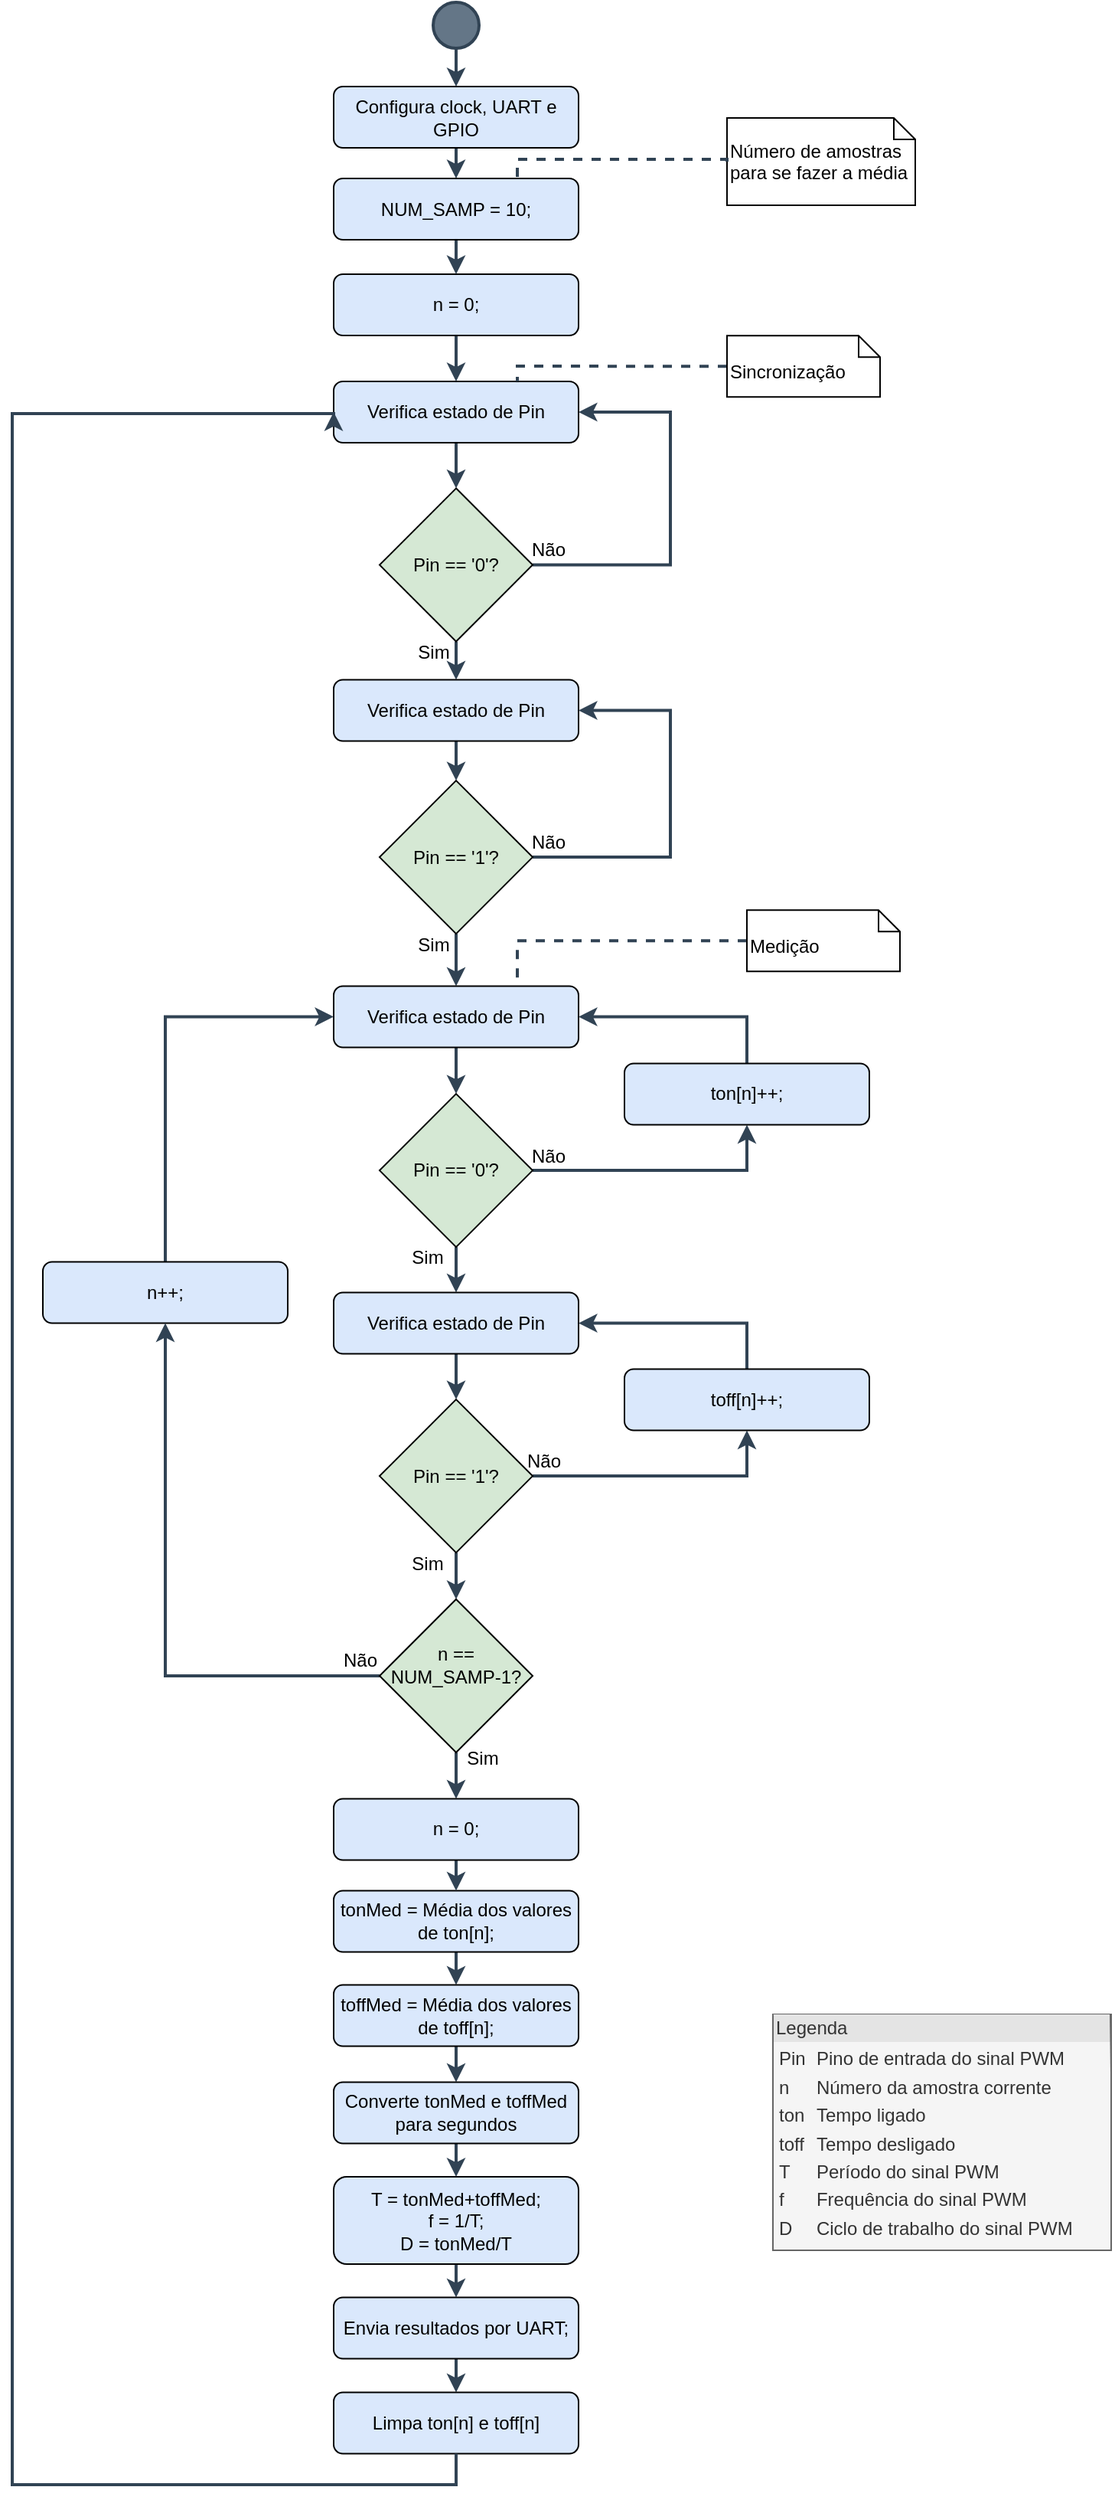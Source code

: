 <mxfile pages="1" version="11.2.4" type="device"><diagram id="Squ6bECqIl3RklUKAAmB" name="Page-1"><mxGraphModel dx="1507" dy="747" grid="1" gridSize="10" guides="1" tooltips="1" connect="1" arrows="1" fold="1" page="1" pageScale="1" pageWidth="827" pageHeight="1169" math="0" shadow="0"><root><mxCell id="0"/><mxCell id="1" parent="0"/><mxCell id="gzMKwJt7wFBUWYjAOnin-124" style="edgeStyle=orthogonalEdgeStyle;rounded=0;comic=0;orthogonalLoop=1;jettySize=auto;html=1;exitX=0.5;exitY=1;exitDx=0;exitDy=0;exitPerimeter=0;entryX=0.5;entryY=0;entryDx=0;entryDy=0;shadow=0;endSize=6;targetPerimeterSpacing=0;strokeColor=#314354;strokeWidth=2;fillColor=#647687;" parent="1" source="gzMKwJt7wFBUWYjAOnin-2" target="gzMKwJt7wFBUWYjAOnin-10" edge="1"><mxGeometry relative="1" as="geometry"/></mxCell><mxCell id="gzMKwJt7wFBUWYjAOnin-2" value="" style="strokeWidth=2;html=1;shape=mxgraph.flowchart.start_2;whiteSpace=wrap;fillColor=#647687;strokeColor=#314354;fontColor=#ffffff;" parent="1" vertex="1"><mxGeometry x="355" y="3.5" width="30" height="30" as="geometry"/></mxCell><mxCell id="gzMKwJt7wFBUWYjAOnin-125" style="edgeStyle=orthogonalEdgeStyle;rounded=0;comic=0;orthogonalLoop=1;jettySize=auto;html=1;exitX=0.5;exitY=1;exitDx=0;exitDy=0;entryX=0.5;entryY=0;entryDx=0;entryDy=0;shadow=0;endSize=6;targetPerimeterSpacing=0;strokeColor=#314354;strokeWidth=2;fillColor=#647687;" parent="1" source="gzMKwJt7wFBUWYjAOnin-10" target="gzMKwJt7wFBUWYjAOnin-89" edge="1"><mxGeometry relative="1" as="geometry"/></mxCell><mxCell id="gzMKwJt7wFBUWYjAOnin-10" value="Configura clock, UART e GPIO" style="rounded=1;whiteSpace=wrap;html=1;fillColor=#dae8fc;strokeColor=#000000;" parent="1" vertex="1"><mxGeometry x="290" y="58.5" width="160" height="40" as="geometry"/></mxCell><mxCell id="gzMKwJt7wFBUWYjAOnin-61" style="edgeStyle=orthogonalEdgeStyle;rounded=0;comic=0;orthogonalLoop=1;jettySize=auto;html=1;exitX=0.5;exitY=1;exitDx=0;exitDy=0;shadow=0;endSize=6;targetPerimeterSpacing=0;strokeColor=#314354;strokeWidth=2;fillColor=#647687;entryX=0.5;entryY=0;entryDx=0;entryDy=0;entryPerimeter=0;" parent="1" source="gzMKwJt7wFBUWYjAOnin-51" target="gzMKwJt7wFBUWYjAOnin-52" edge="1"><mxGeometry relative="1" as="geometry"><mxPoint x="370" y="311.333" as="targetPoint"/></mxGeometry></mxCell><mxCell id="gzMKwJt7wFBUWYjAOnin-51" value="Verifica estado de Pin" style="rounded=1;whiteSpace=wrap;html=1;fillColor=#dae8fc;strokeColor=#000000;" parent="1" vertex="1"><mxGeometry x="290" y="251" width="160" height="40" as="geometry"/></mxCell><mxCell id="gzMKwJt7wFBUWYjAOnin-59" style="edgeStyle=orthogonalEdgeStyle;rounded=0;orthogonalLoop=1;jettySize=auto;html=1;exitX=1;exitY=0.5;exitDx=0;exitDy=0;exitPerimeter=0;endSize=6;targetPerimeterSpacing=0;shadow=0;comic=0;arcSize=20;strokeWidth=2;fillColor=#647687;strokeColor=#314354;entryX=1;entryY=0.5;entryDx=0;entryDy=0;" parent="1" source="gzMKwJt7wFBUWYjAOnin-52" target="gzMKwJt7wFBUWYjAOnin-51" edge="1"><mxGeometry relative="1" as="geometry"><mxPoint x="570" y="281" as="targetPoint"/><Array as="points"><mxPoint x="510" y="371"/><mxPoint x="510" y="271"/></Array></mxGeometry></mxCell><mxCell id="gzMKwJt7wFBUWYjAOnin-63" value="Não" style="text;html=1;resizable=0;points=[];align=center;verticalAlign=middle;labelBackgroundColor=#ffffff;" parent="gzMKwJt7wFBUWYjAOnin-59" vertex="1" connectable="0"><mxGeometry x="-0.773" y="-1" relative="1" as="geometry"><mxPoint x="-18.5" y="-11" as="offset"/></mxGeometry></mxCell><mxCell id="gzMKwJt7wFBUWYjAOnin-64" value="Sim" style="text;html=1;resizable=0;points=[];align=center;verticalAlign=middle;labelBackgroundColor=#ffffff;" parent="gzMKwJt7wFBUWYjAOnin-59" vertex="1" connectable="0"><mxGeometry x="-0.878" y="1" relative="1" as="geometry"><mxPoint x="-80" y="58" as="offset"/></mxGeometry></mxCell><mxCell id="gzMKwJt7wFBUWYjAOnin-62" style="edgeStyle=orthogonalEdgeStyle;rounded=0;comic=0;orthogonalLoop=1;jettySize=auto;html=1;exitX=0.5;exitY=1;exitDx=0;exitDy=0;exitPerimeter=0;shadow=0;endSize=6;targetPerimeterSpacing=0;strokeColor=#314354;strokeWidth=2;fillColor=#647687;entryX=0.5;entryY=0;entryDx=0;entryDy=0;" parent="1" source="gzMKwJt7wFBUWYjAOnin-52" target="gzMKwJt7wFBUWYjAOnin-66" edge="1"><mxGeometry relative="1" as="geometry"><mxPoint x="369.93" y="451.116" as="targetPoint"/></mxGeometry></mxCell><mxCell id="gzMKwJt7wFBUWYjAOnin-52" value="Pin == '0'?" style="strokeWidth=1;html=1;shape=mxgraph.flowchart.decision;whiteSpace=wrap;fillColor=#d5e8d4;strokeColor=#000000;" parent="1" vertex="1"><mxGeometry x="320" y="320.786" width="100" height="100" as="geometry"/></mxCell><mxCell id="gzMKwJt7wFBUWYjAOnin-50" value="&lt;div style=&quot;box-sizing: border-box ; width: 100% ; background: #e4e4e4 ; padding: 2px&quot;&gt;Legenda&lt;/div&gt;&lt;table style=&quot;width: 100% ; font-size: 1em&quot; cellpadding=&quot;2&quot; cellspacing=&quot;0&quot;&gt;&lt;tbody&gt;&lt;tr&gt;&lt;td&gt;&lt;table cellpadding=&quot;2&quot; cellspacing=&quot;0&quot; style=&quot;font-size: 1em ; width: 221px&quot;&gt;&lt;tbody&gt;&lt;tr&gt;&lt;td&gt;Pin&lt;/td&gt;&lt;td&gt;Pino de entrada do sinal PWM&lt;/td&gt;&lt;/tr&gt;&lt;tr&gt;&lt;td&gt;n&lt;/td&gt;&lt;td&gt;Número da amostra corrente&lt;/td&gt;&lt;/tr&gt;&lt;tr&gt;&lt;td&gt;ton&lt;/td&gt;&lt;td&gt;Tempo ligado&lt;/td&gt;&lt;/tr&gt;&lt;tr&gt;&lt;td&gt;toff&lt;/td&gt;&lt;td&gt;Tempo desligado&lt;/td&gt;&lt;/tr&gt;&lt;tr&gt;&lt;td&gt;T&lt;/td&gt;&lt;td&gt;Período do sinal PWM&lt;/td&gt;&lt;/tr&gt;&lt;tr&gt;&lt;td&gt;f&lt;/td&gt;&lt;td&gt;Frequência do sinal PWM&lt;/td&gt;&lt;/tr&gt;&lt;tr&gt;&lt;td&gt;D&lt;/td&gt;&lt;td&gt;Ciclo de trabalho do sinal PWM&lt;/td&gt;&lt;/tr&gt;&lt;/tbody&gt;&lt;/table&gt;&lt;/td&gt;&lt;td&gt;&lt;/td&gt;&lt;/tr&gt;&lt;/tbody&gt;&lt;/table&gt;" style="verticalAlign=top;align=left;overflow=fill;html=1;fillColor=#f5f5f5;strokeColor=#666666;fontColor=#333333;treeFolding=0;treeMoving=0;perimeter=rectanglePerimeter;absoluteArcSize=0;labelPadding=0;" parent="1" vertex="1"><mxGeometry x="577" y="1317" width="221" height="154" as="geometry"/></mxCell><mxCell id="gzMKwJt7wFBUWYjAOnin-57" value="" style="endArrow=none;html=1;fillColor=#f5f5f5;strokeColor=#666666;exitX=1;exitY=0.25;exitDx=0;exitDy=0;" parent="1" source="gzMKwJt7wFBUWYjAOnin-50" edge="1"><mxGeometry width="50" height="50" relative="1" as="geometry"><mxPoint x="827.5" y="1296.5" as="sourcePoint"/><mxPoint x="797.5" y="1316.5" as="targetPoint"/></mxGeometry></mxCell><mxCell id="gzMKwJt7wFBUWYjAOnin-65" style="edgeStyle=orthogonalEdgeStyle;rounded=0;comic=0;orthogonalLoop=1;jettySize=auto;html=1;exitX=0.5;exitY=1;exitDx=0;exitDy=0;shadow=0;endSize=6;targetPerimeterSpacing=0;strokeColor=#314354;strokeWidth=2;fillColor=#647687;entryX=0.5;entryY=0;entryDx=0;entryDy=0;entryPerimeter=0;" parent="1" source="gzMKwJt7wFBUWYjAOnin-66" target="gzMKwJt7wFBUWYjAOnin-71" edge="1"><mxGeometry relative="1" as="geometry"><mxPoint x="370" y="521.092" as="targetPoint"/></mxGeometry></mxCell><mxCell id="gzMKwJt7wFBUWYjAOnin-66" value="Verifica estado de Pin" style="rounded=1;whiteSpace=wrap;html=1;fillColor=#dae8fc;strokeColor=#000000;" parent="1" vertex="1"><mxGeometry x="290" y="445.759" width="160" height="40" as="geometry"/></mxCell><mxCell id="gzMKwJt7wFBUWYjAOnin-67" style="edgeStyle=orthogonalEdgeStyle;rounded=0;orthogonalLoop=1;jettySize=auto;html=1;exitX=1;exitY=0.5;exitDx=0;exitDy=0;exitPerimeter=0;endSize=6;targetPerimeterSpacing=0;shadow=0;comic=0;arcSize=20;strokeWidth=2;fillColor=#647687;strokeColor=#314354;entryX=1;entryY=0.5;entryDx=0;entryDy=0;" parent="1" source="gzMKwJt7wFBUWYjAOnin-71" target="gzMKwJt7wFBUWYjAOnin-66" edge="1"><mxGeometry relative="1" as="geometry"><mxPoint x="570" y="515.759" as="targetPoint"/><Array as="points"><mxPoint x="510" y="562"/><mxPoint x="510" y="466"/></Array></mxGeometry></mxCell><mxCell id="gzMKwJt7wFBUWYjAOnin-68" value="Não" style="text;html=1;resizable=0;points=[];align=center;verticalAlign=middle;labelBackgroundColor=#ffffff;" parent="gzMKwJt7wFBUWYjAOnin-67" vertex="1" connectable="0"><mxGeometry x="-0.773" y="-1" relative="1" as="geometry"><mxPoint x="-18.5" y="-11" as="offset"/></mxGeometry></mxCell><mxCell id="gzMKwJt7wFBUWYjAOnin-69" value="Sim" style="text;html=1;resizable=0;points=[];align=center;verticalAlign=middle;labelBackgroundColor=#ffffff;" parent="gzMKwJt7wFBUWYjAOnin-67" vertex="1" connectable="0"><mxGeometry x="-0.878" y="1" relative="1" as="geometry"><mxPoint x="-80" y="58" as="offset"/></mxGeometry></mxCell><mxCell id="gzMKwJt7wFBUWYjAOnin-70" style="edgeStyle=orthogonalEdgeStyle;rounded=0;comic=0;orthogonalLoop=1;jettySize=auto;html=1;exitX=0.5;exitY=1;exitDx=0;exitDy=0;exitPerimeter=0;shadow=0;endSize=6;targetPerimeterSpacing=0;strokeColor=#314354;strokeWidth=2;fillColor=#647687;entryX=0.5;entryY=0;entryDx=0;entryDy=0;" parent="1" source="gzMKwJt7wFBUWYjAOnin-71" target="gzMKwJt7wFBUWYjAOnin-73" edge="1"><mxGeometry relative="1" as="geometry"><mxPoint x="369.69" y="660.724" as="targetPoint"/></mxGeometry></mxCell><mxCell id="gzMKwJt7wFBUWYjAOnin-71" value="Pin == '1'?" style="strokeWidth=1;html=1;shape=mxgraph.flowchart.decision;whiteSpace=wrap;fillColor=#d5e8d4;strokeColor=#000000;" parent="1" vertex="1"><mxGeometry x="320" y="511.544" width="100" height="100" as="geometry"/></mxCell><mxCell id="gzMKwJt7wFBUWYjAOnin-72" style="edgeStyle=orthogonalEdgeStyle;rounded=0;comic=0;orthogonalLoop=1;jettySize=auto;html=1;exitX=0.5;exitY=1;exitDx=0;exitDy=0;shadow=0;endSize=6;targetPerimeterSpacing=0;strokeColor=#314354;strokeWidth=2;fillColor=#647687;entryX=0.5;entryY=0;entryDx=0;entryDy=0;entryPerimeter=0;" parent="1" source="gzMKwJt7wFBUWYjAOnin-73" target="gzMKwJt7wFBUWYjAOnin-78" edge="1"><mxGeometry relative="1" as="geometry"><mxPoint x="370" y="746.092" as="targetPoint"/></mxGeometry></mxCell><mxCell id="gzMKwJt7wFBUWYjAOnin-73" value="Verifica estado de Pin" style="rounded=1;whiteSpace=wrap;html=1;fillColor=#dae8fc;strokeColor=#000000;" parent="1" vertex="1"><mxGeometry x="290" y="645.759" width="160" height="40" as="geometry"/></mxCell><mxCell id="gzMKwJt7wFBUWYjAOnin-74" style="edgeStyle=orthogonalEdgeStyle;rounded=0;orthogonalLoop=1;jettySize=auto;html=1;exitX=1;exitY=0.5;exitDx=0;exitDy=0;exitPerimeter=0;endSize=6;targetPerimeterSpacing=0;shadow=0;comic=0;arcSize=20;strokeWidth=2;fillColor=#647687;strokeColor=#314354;entryX=0.5;entryY=1;entryDx=0;entryDy=0;" parent="1" source="gzMKwJt7wFBUWYjAOnin-78" target="gzMKwJt7wFBUWYjAOnin-103" edge="1"><mxGeometry relative="1" as="geometry"><mxPoint x="550" y="806" as="targetPoint"/><Array as="points"><mxPoint x="560" y="766"/></Array></mxGeometry></mxCell><mxCell id="gzMKwJt7wFBUWYjAOnin-75" value="Não" style="text;html=1;resizable=0;points=[];align=center;verticalAlign=middle;labelBackgroundColor=#ffffff;" parent="gzMKwJt7wFBUWYjAOnin-74" vertex="1" connectable="0"><mxGeometry x="-0.773" y="-1" relative="1" as="geometry"><mxPoint x="-9.5" y="-10.5" as="offset"/></mxGeometry></mxCell><mxCell id="gzMKwJt7wFBUWYjAOnin-76" value="Sim" style="text;html=1;resizable=0;points=[];align=center;verticalAlign=middle;labelBackgroundColor=#ffffff;" parent="gzMKwJt7wFBUWYjAOnin-74" vertex="1" connectable="0"><mxGeometry x="-0.878" y="1" relative="1" as="geometry"><mxPoint x="-80" y="58" as="offset"/></mxGeometry></mxCell><mxCell id="gzMKwJt7wFBUWYjAOnin-77" style="edgeStyle=orthogonalEdgeStyle;rounded=0;comic=0;orthogonalLoop=1;jettySize=auto;html=1;exitX=0.5;exitY=1;exitDx=0;exitDy=0;exitPerimeter=0;shadow=0;endSize=6;targetPerimeterSpacing=0;strokeColor=#314354;strokeWidth=2;fillColor=#647687;entryX=0.5;entryY=0;entryDx=0;entryDy=0;" parent="1" source="gzMKwJt7wFBUWYjAOnin-78" target="gzMKwJt7wFBUWYjAOnin-80" edge="1"><mxGeometry relative="1" as="geometry"><mxPoint x="369.69" y="885.621" as="targetPoint"/></mxGeometry></mxCell><mxCell id="gzMKwJt7wFBUWYjAOnin-78" value="Pin == '0'?" style="strokeWidth=1;html=1;shape=mxgraph.flowchart.decision;whiteSpace=wrap;fillColor=#d5e8d4;strokeColor=#000000;" parent="1" vertex="1"><mxGeometry x="320" y="716.044" width="100" height="100" as="geometry"/></mxCell><mxCell id="gzMKwJt7wFBUWYjAOnin-79" style="edgeStyle=orthogonalEdgeStyle;rounded=0;comic=0;orthogonalLoop=1;jettySize=auto;html=1;exitX=0.5;exitY=1;exitDx=0;exitDy=0;shadow=0;endSize=6;targetPerimeterSpacing=0;strokeColor=#314354;strokeWidth=2;fillColor=#647687;entryX=0.5;entryY=0;entryDx=0;entryDy=0;entryPerimeter=0;" parent="1" source="gzMKwJt7wFBUWYjAOnin-80" target="gzMKwJt7wFBUWYjAOnin-85" edge="1"><mxGeometry relative="1" as="geometry"><mxPoint x="370" y="906.092" as="targetPoint"/></mxGeometry></mxCell><mxCell id="gzMKwJt7wFBUWYjAOnin-80" value="Verifica estado de Pin" style="rounded=1;whiteSpace=wrap;html=1;fillColor=#dae8fc;strokeColor=#000000;" parent="1" vertex="1"><mxGeometry x="290" y="845.759" width="160" height="40" as="geometry"/></mxCell><mxCell id="gzMKwJt7wFBUWYjAOnin-81" style="edgeStyle=orthogonalEdgeStyle;rounded=0;orthogonalLoop=1;jettySize=auto;html=1;exitX=1;exitY=0.5;exitDx=0;exitDy=0;exitPerimeter=0;endSize=6;targetPerimeterSpacing=0;shadow=0;comic=0;arcSize=20;strokeWidth=2;fillColor=#647687;strokeColor=#314354;entryX=0.5;entryY=1;entryDx=0;entryDy=0;" parent="1" source="gzMKwJt7wFBUWYjAOnin-85" target="gzMKwJt7wFBUWYjAOnin-108" edge="1"><mxGeometry relative="1" as="geometry"><mxPoint x="550" y="966" as="targetPoint"/><Array as="points"><mxPoint x="560" y="966"/></Array></mxGeometry></mxCell><mxCell id="gzMKwJt7wFBUWYjAOnin-82" value="Não" style="text;html=1;resizable=0;points=[];align=center;verticalAlign=middle;labelBackgroundColor=#ffffff;" parent="gzMKwJt7wFBUWYjAOnin-81" vertex="1" connectable="0"><mxGeometry x="-0.773" y="-1" relative="1" as="geometry"><mxPoint x="-12.5" y="-10.5" as="offset"/></mxGeometry></mxCell><mxCell id="gzMKwJt7wFBUWYjAOnin-83" value="Sim" style="text;html=1;resizable=0;points=[];align=center;verticalAlign=middle;labelBackgroundColor=#ffffff;" parent="gzMKwJt7wFBUWYjAOnin-81" vertex="1" connectable="0"><mxGeometry x="-0.878" y="1" relative="1" as="geometry"><mxPoint x="-80" y="58" as="offset"/></mxGeometry></mxCell><mxCell id="gzMKwJt7wFBUWYjAOnin-114" style="edgeStyle=orthogonalEdgeStyle;rounded=0;comic=0;orthogonalLoop=1;jettySize=auto;html=1;exitX=0.5;exitY=1;exitDx=0;exitDy=0;exitPerimeter=0;entryX=0.5;entryY=0;entryDx=0;entryDy=0;entryPerimeter=0;shadow=0;endSize=6;targetPerimeterSpacing=0;strokeColor=#314354;strokeWidth=2;fillColor=#647687;" parent="1" source="gzMKwJt7wFBUWYjAOnin-85" target="gzMKwJt7wFBUWYjAOnin-112" edge="1"><mxGeometry relative="1" as="geometry"/></mxCell><mxCell id="gzMKwJt7wFBUWYjAOnin-85" value="Pin == '1'?" style="strokeWidth=1;html=1;shape=mxgraph.flowchart.decision;whiteSpace=wrap;fillColor=#d5e8d4;strokeColor=#000000;" parent="1" vertex="1"><mxGeometry x="320" y="915.544" width="100" height="100" as="geometry"/></mxCell><mxCell id="gzMKwJt7wFBUWYjAOnin-127" style="edgeStyle=orthogonalEdgeStyle;rounded=0;comic=0;orthogonalLoop=1;jettySize=auto;html=1;exitX=0.5;exitY=1;exitDx=0;exitDy=0;entryX=0.5;entryY=0;entryDx=0;entryDy=0;shadow=0;endSize=6;targetPerimeterSpacing=0;strokeColor=#314354;strokeWidth=2;fillColor=#647687;" parent="1" source="gzMKwJt7wFBUWYjAOnin-88" target="gzMKwJt7wFBUWYjAOnin-51" edge="1"><mxGeometry relative="1" as="geometry"/></mxCell><mxCell id="gzMKwJt7wFBUWYjAOnin-88" value="n = 0;" style="rounded=1;whiteSpace=wrap;html=1;fillColor=#dae8fc;strokeColor=#000000;" parent="1" vertex="1"><mxGeometry x="290" y="181" width="160" height="40" as="geometry"/></mxCell><mxCell id="gzMKwJt7wFBUWYjAOnin-126" style="edgeStyle=orthogonalEdgeStyle;rounded=0;comic=0;orthogonalLoop=1;jettySize=auto;html=1;exitX=0.5;exitY=1;exitDx=0;exitDy=0;entryX=0.5;entryY=0;entryDx=0;entryDy=0;shadow=0;endSize=6;targetPerimeterSpacing=0;strokeColor=#314354;strokeWidth=2;fillColor=#647687;" parent="1" source="gzMKwJt7wFBUWYjAOnin-89" target="gzMKwJt7wFBUWYjAOnin-88" edge="1"><mxGeometry relative="1" as="geometry"/></mxCell><mxCell id="gzMKwJt7wFBUWYjAOnin-89" value="NUM_SAMP = 10;" style="rounded=1;whiteSpace=wrap;html=1;fillColor=#dae8fc;strokeColor=#000000;" parent="1" vertex="1"><mxGeometry x="290" y="118.5" width="160" height="40" as="geometry"/></mxCell><mxCell id="gzMKwJt7wFBUWYjAOnin-104" style="edgeStyle=orthogonalEdgeStyle;rounded=0;comic=0;orthogonalLoop=1;jettySize=auto;html=1;exitX=0.5;exitY=0;exitDx=0;exitDy=0;entryX=1;entryY=0.5;entryDx=0;entryDy=0;shadow=0;endSize=6;targetPerimeterSpacing=0;strokeColor=#314354;strokeWidth=2;fillColor=#647687;" parent="1" source="gzMKwJt7wFBUWYjAOnin-103" target="gzMKwJt7wFBUWYjAOnin-73" edge="1"><mxGeometry relative="1" as="geometry"/></mxCell><mxCell id="gzMKwJt7wFBUWYjAOnin-103" value="ton[n]++;" style="rounded=1;whiteSpace=wrap;html=1;fillColor=#dae8fc;strokeColor=#000000;" parent="1" vertex="1"><mxGeometry x="480" y="696.259" width="160" height="40" as="geometry"/></mxCell><mxCell id="gzMKwJt7wFBUWYjAOnin-110" style="edgeStyle=orthogonalEdgeStyle;rounded=0;comic=0;orthogonalLoop=1;jettySize=auto;html=1;exitX=0.5;exitY=0;exitDx=0;exitDy=0;entryX=0;entryY=0.5;entryDx=0;entryDy=0;shadow=0;endSize=6;targetPerimeterSpacing=0;strokeColor=#314354;strokeWidth=2;fillColor=#647687;" parent="1" source="gzMKwJt7wFBUWYjAOnin-107" target="gzMKwJt7wFBUWYjAOnin-73" edge="1"><mxGeometry relative="1" as="geometry"/></mxCell><mxCell id="gzMKwJt7wFBUWYjAOnin-107" value="n++;" style="rounded=1;whiteSpace=wrap;html=1;fillColor=#dae8fc;strokeColor=#000000;" parent="1" vertex="1"><mxGeometry x="100" y="825.759" width="160" height="40" as="geometry"/></mxCell><mxCell id="gzMKwJt7wFBUWYjAOnin-109" style="edgeStyle=orthogonalEdgeStyle;rounded=0;comic=0;orthogonalLoop=1;jettySize=auto;html=1;exitX=0.5;exitY=0;exitDx=0;exitDy=0;entryX=1;entryY=0.5;entryDx=0;entryDy=0;shadow=0;endSize=6;targetPerimeterSpacing=0;strokeColor=#314354;strokeWidth=2;fillColor=#647687;" parent="1" source="gzMKwJt7wFBUWYjAOnin-108" target="gzMKwJt7wFBUWYjAOnin-80" edge="1"><mxGeometry relative="1" as="geometry"/></mxCell><mxCell id="gzMKwJt7wFBUWYjAOnin-108" value="toff[n]++;" style="rounded=1;whiteSpace=wrap;html=1;fillColor=#dae8fc;strokeColor=#000000;" parent="1" vertex="1"><mxGeometry x="480" y="895.759" width="160" height="40" as="geometry"/></mxCell><mxCell id="gzMKwJt7wFBUWYjAOnin-113" style="edgeStyle=orthogonalEdgeStyle;rounded=0;comic=0;orthogonalLoop=1;jettySize=auto;html=1;exitX=0;exitY=0.5;exitDx=0;exitDy=0;exitPerimeter=0;entryX=0.5;entryY=1;entryDx=0;entryDy=0;shadow=0;endSize=6;targetPerimeterSpacing=0;strokeColor=#314354;strokeWidth=2;fillColor=#647687;" parent="1" source="gzMKwJt7wFBUWYjAOnin-112" target="gzMKwJt7wFBUWYjAOnin-107" edge="1"><mxGeometry relative="1" as="geometry"/></mxCell><mxCell id="oBtLl-N1ATRh9cLHWw5l-5" value="Não" style="text;html=1;resizable=0;points=[];align=center;verticalAlign=middle;labelBackgroundColor=#ffffff;fontSize=12;" parent="gzMKwJt7wFBUWYjAOnin-113" vertex="1" connectable="0"><mxGeometry x="-0.867" relative="1" as="geometry"><mxPoint x="11.5" y="-10" as="offset"/></mxGeometry></mxCell><mxCell id="gzMKwJt7wFBUWYjAOnin-128" style="edgeStyle=orthogonalEdgeStyle;rounded=0;comic=0;orthogonalLoop=1;jettySize=auto;html=1;exitX=0.5;exitY=1;exitDx=0;exitDy=0;exitPerimeter=0;entryX=0.5;entryY=0;entryDx=0;entryDy=0;shadow=0;endSize=6;targetPerimeterSpacing=0;strokeColor=#314354;strokeWidth=2;fillColor=#647687;" parent="1" source="gzMKwJt7wFBUWYjAOnin-112" target="gzMKwJt7wFBUWYjAOnin-122" edge="1"><mxGeometry relative="1" as="geometry"/></mxCell><mxCell id="gzMKwJt7wFBUWYjAOnin-112" value="&lt;font style=&quot;font-size: 12px;&quot;&gt;n == &lt;br style=&quot;font-size: 12px;&quot;&gt;NUM_SAMP-1?&lt;/font&gt;" style="strokeWidth=1;html=1;shape=mxgraph.flowchart.decision;whiteSpace=wrap;fillColor=#d5e8d4;strokeColor=#000000;spacingTop=-14;fontSize=12;" parent="1" vertex="1"><mxGeometry x="320" y="1046" width="100" height="100" as="geometry"/></mxCell><mxCell id="gzMKwJt7wFBUWYjAOnin-130" style="edgeStyle=orthogonalEdgeStyle;rounded=0;comic=0;orthogonalLoop=1;jettySize=auto;html=1;exitX=0.5;exitY=1;exitDx=0;exitDy=0;entryX=0.5;entryY=0;entryDx=0;entryDy=0;shadow=0;endSize=6;targetPerimeterSpacing=0;strokeColor=#314354;strokeWidth=2;fillColor=#647687;" parent="1" source="gzMKwJt7wFBUWYjAOnin-115" target="gzMKwJt7wFBUWYjAOnin-116" edge="1"><mxGeometry relative="1" as="geometry"/></mxCell><mxCell id="gzMKwJt7wFBUWYjAOnin-115" value="tonMed = Média dos valores de ton[n];" style="rounded=1;whiteSpace=wrap;html=1;fillColor=#dae8fc;strokeColor=#000000;" parent="1" vertex="1"><mxGeometry x="290" y="1236.259" width="160" height="40" as="geometry"/></mxCell><mxCell id="oBtLl-N1ATRh9cLHWw5l-10" style="edgeStyle=orthogonalEdgeStyle;rounded=0;comic=0;orthogonalLoop=1;jettySize=auto;html=1;exitX=0.5;exitY=1;exitDx=0;exitDy=0;entryX=0.5;entryY=0;entryDx=0;entryDy=0;shadow=0;endSize=6;targetPerimeterSpacing=0;strokeColor=#314354;strokeWidth=2;fillColor=#647687;" parent="1" source="gzMKwJt7wFBUWYjAOnin-116" target="oBtLl-N1ATRh9cLHWw5l-8" edge="1"><mxGeometry relative="1" as="geometry"/></mxCell><mxCell id="gzMKwJt7wFBUWYjAOnin-116" value="toffMed = Média dos valores de toff[n];" style="rounded=1;whiteSpace=wrap;html=1;fillColor=#dae8fc;strokeColor=#000000;" parent="1" vertex="1"><mxGeometry x="290" y="1297.759" width="160" height="40" as="geometry"/></mxCell><mxCell id="gzMKwJt7wFBUWYjAOnin-132" style="edgeStyle=orthogonalEdgeStyle;rounded=0;comic=0;orthogonalLoop=1;jettySize=auto;html=1;exitX=0.5;exitY=1;exitDx=0;exitDy=0;entryX=0.5;entryY=0;entryDx=0;entryDy=0;shadow=0;endSize=6;targetPerimeterSpacing=0;strokeColor=#314354;strokeWidth=2;fillColor=#647687;" parent="1" source="gzMKwJt7wFBUWYjAOnin-118" target="gzMKwJt7wFBUWYjAOnin-120" edge="1"><mxGeometry relative="1" as="geometry"/></mxCell><mxCell id="gzMKwJt7wFBUWYjAOnin-118" value="T = tonMed+toffMed;&lt;br&gt;f = 1/T;&lt;br&gt;D = tonMed/T" style="rounded=1;whiteSpace=wrap;html=1;fillColor=#dae8fc;strokeColor=#000000;" parent="1" vertex="1"><mxGeometry x="290" y="1423" width="160" height="57" as="geometry"/></mxCell><mxCell id="7TKWVDHzpuSu4cZogtPv-9" style="edgeStyle=orthogonalEdgeStyle;rounded=0;comic=0;orthogonalLoop=1;jettySize=auto;html=1;exitX=0.5;exitY=1;exitDx=0;exitDy=0;entryX=0.5;entryY=0;entryDx=0;entryDy=0;shadow=0;endSize=6;targetPerimeterSpacing=0;strokeColor=#314354;strokeWidth=2;fillColor=#647687;" edge="1" parent="1" source="gzMKwJt7wFBUWYjAOnin-120" target="7TKWVDHzpuSu4cZogtPv-2"><mxGeometry relative="1" as="geometry"/></mxCell><mxCell id="gzMKwJt7wFBUWYjAOnin-120" value="Envia resultados por UART;" style="rounded=1;whiteSpace=wrap;html=1;fillColor=#dae8fc;strokeColor=#000000;" parent="1" vertex="1"><mxGeometry x="290" y="1501.759" width="160" height="40" as="geometry"/></mxCell><mxCell id="gzMKwJt7wFBUWYjAOnin-129" style="edgeStyle=orthogonalEdgeStyle;rounded=0;comic=0;orthogonalLoop=1;jettySize=auto;html=1;exitX=0.5;exitY=1;exitDx=0;exitDy=0;entryX=0.5;entryY=0;entryDx=0;entryDy=0;shadow=0;endSize=6;targetPerimeterSpacing=0;strokeColor=#314354;strokeWidth=2;fillColor=#647687;" parent="1" source="gzMKwJt7wFBUWYjAOnin-122" target="gzMKwJt7wFBUWYjAOnin-115" edge="1"><mxGeometry relative="1" as="geometry"/></mxCell><mxCell id="gzMKwJt7wFBUWYjAOnin-122" value="n = 0;" style="rounded=1;whiteSpace=wrap;html=1;fillColor=#dae8fc;strokeColor=#000000;" parent="1" vertex="1"><mxGeometry x="290" y="1176.259" width="160" height="40" as="geometry"/></mxCell><mxCell id="gzMKwJt7wFBUWYjAOnin-134" style="edgeStyle=orthogonalEdgeStyle;rounded=0;comic=0;orthogonalLoop=1;jettySize=auto;html=1;exitX=0;exitY=0.5;exitDx=0;exitDy=0;exitPerimeter=0;entryX=0.75;entryY=0;entryDx=0;entryDy=0;shadow=0;endSize=6;targetPerimeterSpacing=0;strokeColor=#314354;strokeWidth=2;fillColor=#647687;endArrow=none;endFill=0;dashed=1;" parent="1" source="gzMKwJt7wFBUWYjAOnin-133" target="gzMKwJt7wFBUWYjAOnin-51" edge="1"><mxGeometry relative="1" as="geometry"><Array as="points"><mxPoint x="499" y="241"/><mxPoint x="410" y="241"/></Array></mxGeometry></mxCell><mxCell id="gzMKwJt7wFBUWYjAOnin-133" value="Sincronização" style="shape=note;whiteSpace=wrap;html=1;size=14;verticalAlign=top;align=left;spacingTop=10;rounded=1;fillColor=#FFFFFF;" parent="1" vertex="1"><mxGeometry x="547" y="221.138" width="100" height="40" as="geometry"/></mxCell><mxCell id="gzMKwJt7wFBUWYjAOnin-137" value="" style="edgeStyle=orthogonalEdgeStyle;rounded=0;comic=0;orthogonalLoop=1;jettySize=auto;html=1;shadow=0;dashed=1;endArrow=none;endFill=0;endSize=6;targetPerimeterSpacing=0;strokeColor=#314354;strokeWidth=2;fillColor=#647687;entryX=0.75;entryY=0;entryDx=0;entryDy=0;" parent="1" source="gzMKwJt7wFBUWYjAOnin-135" target="gzMKwJt7wFBUWYjAOnin-73" edge="1"><mxGeometry relative="1" as="geometry"><mxPoint x="450.0" y="656.138" as="targetPoint"/><Array as="points"><mxPoint x="410" y="616"/></Array></mxGeometry></mxCell><mxCell id="gzMKwJt7wFBUWYjAOnin-135" value="Medição" style="shape=note;whiteSpace=wrap;html=1;size=14;verticalAlign=top;align=left;spacingTop=10;rounded=1;fillColor=#FFFFFF;" parent="1" vertex="1"><mxGeometry x="560" y="596.138" width="100" height="40" as="geometry"/></mxCell><mxCell id="oBtLl-N1ATRh9cLHWw5l-1" value="Número de amostras para se fazer a média" style="shape=note;whiteSpace=wrap;html=1;size=14;verticalAlign=top;align=left;spacingTop=8;rounded=1;fillColor=#FFFFFF;" parent="1" vertex="1"><mxGeometry x="547" y="79" width="123" height="57" as="geometry"/></mxCell><mxCell id="oBtLl-N1ATRh9cLHWw5l-3" style="edgeStyle=orthogonalEdgeStyle;rounded=0;comic=0;orthogonalLoop=1;jettySize=auto;html=1;exitX=0;exitY=0.5;exitDx=0;exitDy=0;exitPerimeter=0;entryX=0.75;entryY=0;entryDx=0;entryDy=0;shadow=0;endSize=6;targetPerimeterSpacing=0;strokeColor=#314354;strokeWidth=2;fillColor=#647687;endArrow=none;endFill=0;dashed=1;" parent="1" source="oBtLl-N1ATRh9cLHWw5l-1" target="gzMKwJt7wFBUWYjAOnin-89" edge="1"><mxGeometry relative="1" as="geometry"><mxPoint x="577" y="33.5" as="sourcePoint"/><mxPoint x="480" y="56.5" as="targetPoint"/><Array as="points"><mxPoint x="547" y="106"/><mxPoint x="410" y="106"/></Array></mxGeometry></mxCell><mxCell id="oBtLl-N1ATRh9cLHWw5l-6" value="Sim" style="text;html=1;resizable=0;points=[];align=center;verticalAlign=middle;labelBackgroundColor=#ffffff;fontSize=12;" parent="1" vertex="1" connectable="0"><mxGeometry x="374.802" y="1159.907" as="geometry"><mxPoint x="11.5" y="-10" as="offset"/></mxGeometry></mxCell><mxCell id="oBtLl-N1ATRh9cLHWw5l-11" style="edgeStyle=orthogonalEdgeStyle;rounded=0;comic=0;orthogonalLoop=1;jettySize=auto;html=1;exitX=0.5;exitY=1;exitDx=0;exitDy=0;entryX=0.5;entryY=0;entryDx=0;entryDy=0;shadow=0;endSize=6;targetPerimeterSpacing=0;strokeColor=#314354;strokeWidth=2;fillColor=#647687;" parent="1" source="oBtLl-N1ATRh9cLHWw5l-8" target="gzMKwJt7wFBUWYjAOnin-118" edge="1"><mxGeometry relative="1" as="geometry"/></mxCell><mxCell id="oBtLl-N1ATRh9cLHWw5l-8" value="Converte tonMed e toffMed para segundos" style="rounded=1;whiteSpace=wrap;html=1;fillColor=#dae8fc;strokeColor=#000000;" parent="1" vertex="1"><mxGeometry x="290" y="1361.259" width="160" height="40" as="geometry"/></mxCell><mxCell id="7TKWVDHzpuSu4cZogtPv-2" value="Limpa ton[n] e toff[n]" style="rounded=1;whiteSpace=wrap;html=1;fillColor=#dae8fc;strokeColor=#000000;" vertex="1" parent="1"><mxGeometry x="290" y="1563.759" width="160" height="40" as="geometry"/></mxCell><mxCell id="7TKWVDHzpuSu4cZogtPv-10" style="edgeStyle=orthogonalEdgeStyle;rounded=0;comic=0;orthogonalLoop=1;jettySize=auto;html=1;exitX=0.5;exitY=1;exitDx=0;exitDy=0;entryX=0;entryY=0.5;entryDx=0;entryDy=0;shadow=0;endSize=6;targetPerimeterSpacing=0;strokeColor=#314354;strokeWidth=2;fillColor=#647687;" edge="1" parent="1" source="7TKWVDHzpuSu4cZogtPv-2" target="gzMKwJt7wFBUWYjAOnin-51"><mxGeometry relative="1" as="geometry"><mxPoint x="379.857" y="1489.857" as="sourcePoint"/><mxPoint x="379.857" y="1511.571" as="targetPoint"/><Array as="points"><mxPoint x="370" y="1624"/><mxPoint x="80" y="1624"/><mxPoint x="80" y="272"/></Array></mxGeometry></mxCell><mxCell id="7TKWVDHzpuSu4cZogtPv-11" value="" style="endArrow=none;html=1;fillColor=#f5f5f5;strokeColor=#666666;exitX=0;exitY=0.25;exitDx=0;exitDy=0;entryX=0;entryY=0.001;entryDx=0;entryDy=0;entryPerimeter=0;" edge="1" parent="1" source="gzMKwJt7wFBUWYjAOnin-50" target="gzMKwJt7wFBUWYjAOnin-50"><mxGeometry width="50" height="50" relative="1" as="geometry"><mxPoint x="570.5" y="1359.0" as="sourcePoint"/><mxPoint x="570" y="1320" as="targetPoint"/></mxGeometry></mxCell></root></mxGraphModel></diagram></mxfile>